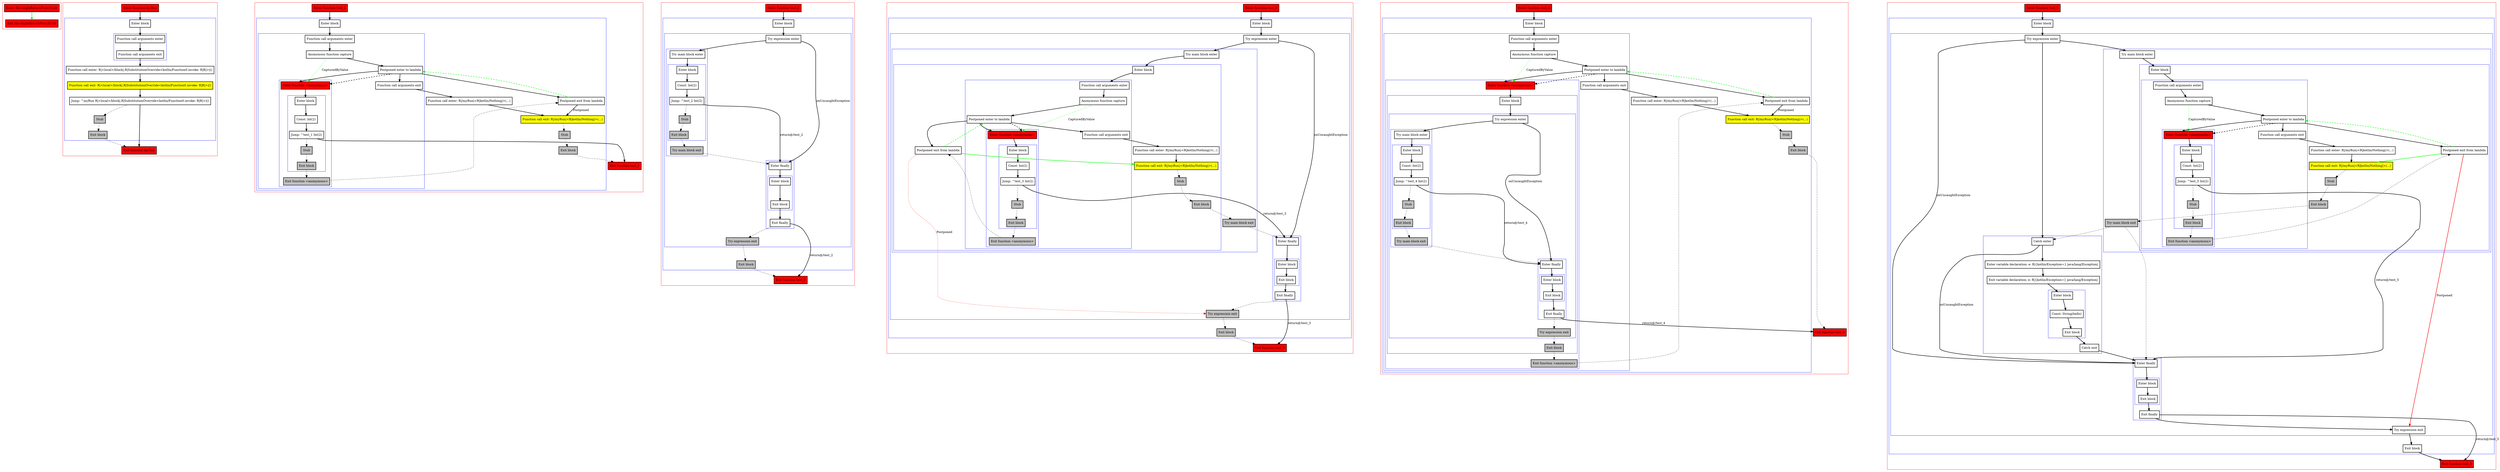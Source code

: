 digraph singleReturnFromTry_kt {
    graph [nodesep=3]
    node [shape=box penwidth=2]
    edge [penwidth=2]

    subgraph cluster_0 {
        color=red
        0 [label="Enter file singleReturnFromTry.kt" style="filled" fillcolor=red];
        1 [label="Exit file singleReturnFromTry.kt" style="filled" fillcolor=red];
    }
    0 -> {1} [color=green];

    subgraph cluster_1 {
        color=red
        2 [label="Enter function myRun" style="filled" fillcolor=red];
        subgraph cluster_2 {
            color=blue
            3 [label="Enter block"];
            subgraph cluster_3 {
                color=blue
                4 [label="Function call arguments enter"];
                5 [label="Function call arguments exit"];
            }
            6 [label="Function call enter: R|<local>/block|.R|SubstitutionOverride<kotlin/Function0.invoke: R|R|>|()"];
            7 [label="Function call exit: R|<local>/block|.R|SubstitutionOverride<kotlin/Function0.invoke: R|R|>|()" style="filled" fillcolor=yellow];
            8 [label="Jump: ^myRun R|<local>/block|.R|SubstitutionOverride<kotlin/Function0.invoke: R|R|>|()"];
            9 [label="Stub" style="filled" fillcolor=gray];
            10 [label="Exit block" style="filled" fillcolor=gray];
        }
        11 [label="Exit function myRun" style="filled" fillcolor=red];
    }
    2 -> {3};
    3 -> {4};
    4 -> {5};
    5 -> {6};
    6 -> {7};
    7 -> {8};
    8 -> {11};
    8 -> {9} [style=dotted];
    9 -> {10} [style=dotted];
    10 -> {11} [style=dotted];

    subgraph cluster_4 {
        color=red
        12 [label="Enter function test_1" style="filled" fillcolor=red];
        subgraph cluster_5 {
            color=blue
            13 [label="Enter block"];
            subgraph cluster_6 {
                color=blue
                14 [label="Function call arguments enter"];
                15 [label="Anonymous function capture"];
                16 [label="Postponed enter to lambda"];
                subgraph cluster_7 {
                    color=blue
                    17 [label="Enter function <anonymous>" style="filled" fillcolor=red];
                    subgraph cluster_8 {
                        color=blue
                        18 [label="Enter block"];
                        19 [label="Const: Int(2)"];
                        20 [label="Jump: ^test_1 Int(2)"];
                        21 [label="Stub" style="filled" fillcolor=gray];
                        22 [label="Exit block" style="filled" fillcolor=gray];
                    }
                    23 [label="Exit function <anonymous>" style="filled" fillcolor=gray];
                }
                24 [label="Function call arguments exit"];
            }
            25 [label="Function call enter: R|/myRun|<R|kotlin/Nothing|>(...)"];
            26 [label="Postponed exit from lambda"];
            27 [label="Function call exit: R|/myRun|<R|kotlin/Nothing|>(...)" style="filled" fillcolor=yellow];
            28 [label="Stub" style="filled" fillcolor=gray];
            29 [label="Exit block" style="filled" fillcolor=gray];
        }
        30 [label="Exit function test_1" style="filled" fillcolor=red];
    }
    12 -> {13};
    13 -> {14};
    14 -> {15};
    15 -> {16};
    15 -> {17} [color=green style=dotted label="CapturedByValue"];
    16 -> {17 24 26};
    16 -> {17} [style=dashed];
    17 -> {18};
    18 -> {19};
    19 -> {20};
    20 -> {30};
    20 -> {21} [style=dotted];
    21 -> {22} [style=dotted];
    22 -> {23} [style=dotted];
    23 -> {26} [style=dotted];
    24 -> {25};
    25 -> {27};
    26 -> {16} [color=green style=dashed];
    26 -> {27} [label="Postponed"];
    27 -> {28} [style=dotted];
    28 -> {29} [style=dotted];
    29 -> {30} [style=dotted];

    subgraph cluster_9 {
        color=red
        31 [label="Enter function test_2" style="filled" fillcolor=red];
        subgraph cluster_10 {
            color=blue
            32 [label="Enter block"];
            subgraph cluster_11 {
                color=blue
                33 [label="Try expression enter"];
                subgraph cluster_12 {
                    color=blue
                    34 [label="Try main block enter"];
                    subgraph cluster_13 {
                        color=blue
                        35 [label="Enter block"];
                        36 [label="Const: Int(2)"];
                        37 [label="Jump: ^test_2 Int(2)"];
                        38 [label="Stub" style="filled" fillcolor=gray];
                        39 [label="Exit block" style="filled" fillcolor=gray];
                    }
                    40 [label="Try main block exit" style="filled" fillcolor=gray];
                }
                subgraph cluster_14 {
                    color=blue
                    41 [label="Enter finally"];
                    subgraph cluster_15 {
                        color=blue
                        42 [label="Enter block"];
                        43 [label="Exit block"];
                    }
                    44 [label="Exit finally"];
                }
                45 [label="Try expression exit" style="filled" fillcolor=gray];
            }
            46 [label="Exit block" style="filled" fillcolor=gray];
        }
        47 [label="Exit function test_2" style="filled" fillcolor=red];
    }
    31 -> {32};
    32 -> {33};
    33 -> {34};
    33 -> {41} [label="onUncaughtException"];
    34 -> {35};
    35 -> {36};
    36 -> {37};
    37 -> {41} [label="return@/test_2"];
    37 -> {38} [style=dotted];
    38 -> {39} [style=dotted];
    39 -> {40} [style=dotted];
    40 -> {41} [style=dotted];
    41 -> {42};
    42 -> {43};
    43 -> {44};
    44 -> {47} [label="return@/test_2"];
    44 -> {45} [style=dotted];
    45 -> {46} [style=dotted];
    46 -> {47} [style=dotted];

    subgraph cluster_16 {
        color=red
        48 [label="Enter function test_3" style="filled" fillcolor=red];
        subgraph cluster_17 {
            color=blue
            49 [label="Enter block"];
            subgraph cluster_18 {
                color=blue
                50 [label="Try expression enter"];
                subgraph cluster_19 {
                    color=blue
                    51 [label="Try main block enter"];
                    subgraph cluster_20 {
                        color=blue
                        52 [label="Enter block"];
                        subgraph cluster_21 {
                            color=blue
                            53 [label="Function call arguments enter"];
                            54 [label="Anonymous function capture"];
                            55 [label="Postponed enter to lambda"];
                            subgraph cluster_22 {
                                color=blue
                                56 [label="Enter function <anonymous>" style="filled" fillcolor=red];
                                subgraph cluster_23 {
                                    color=blue
                                    57 [label="Enter block"];
                                    58 [label="Const: Int(2)"];
                                    59 [label="Jump: ^test_3 Int(2)"];
                                    60 [label="Stub" style="filled" fillcolor=gray];
                                    61 [label="Exit block" style="filled" fillcolor=gray];
                                }
                                62 [label="Exit function <anonymous>" style="filled" fillcolor=gray];
                            }
                            63 [label="Function call arguments exit"];
                        }
                        64 [label="Function call enter: R|/myRun|<R|kotlin/Nothing|>(...)"];
                        65 [label="Postponed exit from lambda"];
                        66 [label="Function call exit: R|/myRun|<R|kotlin/Nothing|>(...)" style="filled" fillcolor=yellow];
                        67 [label="Stub" style="filled" fillcolor=gray];
                        68 [label="Exit block" style="filled" fillcolor=gray];
                    }
                    69 [label="Try main block exit" style="filled" fillcolor=gray];
                }
                subgraph cluster_24 {
                    color=blue
                    70 [label="Enter finally"];
                    subgraph cluster_25 {
                        color=blue
                        71 [label="Enter block"];
                        72 [label="Exit block"];
                    }
                    73 [label="Exit finally"];
                }
                74 [label="Try expression exit" style="filled" fillcolor=gray];
            }
            75 [label="Exit block" style="filled" fillcolor=gray];
        }
        76 [label="Exit function test_3" style="filled" fillcolor=red];
    }
    48 -> {49};
    49 -> {50};
    50 -> {51};
    50 -> {70} [label="onUncaughtException"];
    51 -> {52};
    52 -> {53};
    53 -> {54};
    54 -> {55};
    54 -> {56} [color=green style=dotted label="CapturedByValue"];
    55 -> {56 63 65};
    55 -> {56} [style=dashed];
    56 -> {57};
    57 -> {58};
    58 -> {59};
    59 -> {70} [label="return@/test_3"];
    59 -> {60} [style=dotted];
    60 -> {61} [style=dotted];
    61 -> {62} [style=dotted];
    62 -> {65} [style=dotted];
    63 -> {64};
    64 -> {66};
    65 -> {55} [color=green style=dashed];
    65 -> {66} [color=green];
    65 -> {74} [color=red style=dotted label="Postponed"];
    66 -> {67} [style=dotted];
    67 -> {68} [style=dotted];
    68 -> {69} [style=dotted];
    69 -> {70} [style=dotted];
    70 -> {71};
    71 -> {72};
    72 -> {73};
    73 -> {76} [label="return@/test_3"];
    73 -> {74} [style=dotted];
    74 -> {75} [style=dotted];
    75 -> {76} [style=dotted];

    subgraph cluster_26 {
        color=red
        77 [label="Enter function test_4" style="filled" fillcolor=red];
        subgraph cluster_27 {
            color=blue
            78 [label="Enter block"];
            subgraph cluster_28 {
                color=blue
                79 [label="Function call arguments enter"];
                80 [label="Anonymous function capture"];
                81 [label="Postponed enter to lambda"];
                subgraph cluster_29 {
                    color=blue
                    82 [label="Enter function <anonymous>" style="filled" fillcolor=red];
                    subgraph cluster_30 {
                        color=blue
                        83 [label="Enter block"];
                        subgraph cluster_31 {
                            color=blue
                            84 [label="Try expression enter"];
                            subgraph cluster_32 {
                                color=blue
                                85 [label="Try main block enter"];
                                subgraph cluster_33 {
                                    color=blue
                                    86 [label="Enter block"];
                                    87 [label="Const: Int(2)"];
                                    88 [label="Jump: ^test_4 Int(2)"];
                                    89 [label="Stub" style="filled" fillcolor=gray];
                                    90 [label="Exit block" style="filled" fillcolor=gray];
                                }
                                91 [label="Try main block exit" style="filled" fillcolor=gray];
                            }
                            subgraph cluster_34 {
                                color=blue
                                92 [label="Enter finally"];
                                subgraph cluster_35 {
                                    color=blue
                                    93 [label="Enter block"];
                                    94 [label="Exit block"];
                                }
                                95 [label="Exit finally"];
                            }
                            96 [label="Try expression exit" style="filled" fillcolor=gray];
                        }
                        97 [label="Exit block" style="filled" fillcolor=gray];
                    }
                    98 [label="Exit function <anonymous>" style="filled" fillcolor=gray];
                }
                99 [label="Function call arguments exit"];
            }
            100 [label="Function call enter: R|/myRun|<R|kotlin/Nothing|>(...)"];
            101 [label="Postponed exit from lambda"];
            102 [label="Function call exit: R|/myRun|<R|kotlin/Nothing|>(...)" style="filled" fillcolor=yellow];
            103 [label="Stub" style="filled" fillcolor=gray];
            104 [label="Exit block" style="filled" fillcolor=gray];
        }
        105 [label="Exit function test_4" style="filled" fillcolor=red];
    }
    77 -> {78};
    78 -> {79};
    79 -> {80};
    80 -> {81};
    80 -> {82} [color=green style=dotted label="CapturedByValue"];
    81 -> {82 99 101};
    81 -> {82} [style=dashed];
    82 -> {83};
    83 -> {84};
    84 -> {85};
    84 -> {92} [label="onUncaughtException"];
    85 -> {86};
    86 -> {87};
    87 -> {88};
    88 -> {92} [label="return@/test_4"];
    88 -> {89} [style=dotted];
    89 -> {90} [style=dotted];
    90 -> {91} [style=dotted];
    91 -> {92} [style=dotted];
    92 -> {93};
    93 -> {94};
    94 -> {95};
    95 -> {105} [label="return@/test_4"];
    95 -> {96} [style=dotted];
    96 -> {97} [style=dotted];
    97 -> {98} [style=dotted];
    98 -> {101} [style=dotted];
    99 -> {100};
    100 -> {102};
    101 -> {81} [color=green style=dashed];
    101 -> {102} [label="Postponed"];
    102 -> {103} [style=dotted];
    103 -> {104} [style=dotted];
    104 -> {105} [style=dotted];

    subgraph cluster_36 {
        color=red
        106 [label="Enter function test_5" style="filled" fillcolor=red];
        subgraph cluster_37 {
            color=blue
            107 [label="Enter block"];
            subgraph cluster_38 {
                color=blue
                108 [label="Try expression enter"];
                subgraph cluster_39 {
                    color=blue
                    109 [label="Try main block enter"];
                    subgraph cluster_40 {
                        color=blue
                        110 [label="Enter block"];
                        subgraph cluster_41 {
                            color=blue
                            111 [label="Function call arguments enter"];
                            112 [label="Anonymous function capture"];
                            113 [label="Postponed enter to lambda"];
                            subgraph cluster_42 {
                                color=blue
                                114 [label="Enter function <anonymous>" style="filled" fillcolor=red];
                                subgraph cluster_43 {
                                    color=blue
                                    115 [label="Enter block"];
                                    116 [label="Const: Int(2)"];
                                    117 [label="Jump: ^test_5 Int(2)"];
                                    118 [label="Stub" style="filled" fillcolor=gray];
                                    119 [label="Exit block" style="filled" fillcolor=gray];
                                }
                                120 [label="Exit function <anonymous>" style="filled" fillcolor=gray];
                            }
                            121 [label="Function call arguments exit"];
                        }
                        122 [label="Function call enter: R|/myRun|<R|kotlin/Nothing|>(...)"];
                        123 [label="Postponed exit from lambda"];
                        124 [label="Function call exit: R|/myRun|<R|kotlin/Nothing|>(...)" style="filled" fillcolor=yellow];
                        125 [label="Stub" style="filled" fillcolor=gray];
                        126 [label="Exit block" style="filled" fillcolor=gray];
                    }
                    127 [label="Try main block exit" style="filled" fillcolor=gray];
                }
                subgraph cluster_44 {
                    color=blue
                    128 [label="Catch enter"];
                    129 [label="Enter variable declaration: e: R|{kotlin/Exception=} java/lang/Exception|"];
                    130 [label="Exit variable declaration: e: R|{kotlin/Exception=} java/lang/Exception|"];
                    subgraph cluster_45 {
                        color=blue
                        131 [label="Enter block"];
                        132 [label="Const: String(hello)"];
                        133 [label="Exit block"];
                    }
                    134 [label="Catch exit"];
                }
                subgraph cluster_46 {
                    color=blue
                    135 [label="Enter finally"];
                    subgraph cluster_47 {
                        color=blue
                        136 [label="Enter block"];
                        137 [label="Exit block"];
                    }
                    138 [label="Exit finally"];
                }
                139 [label="Try expression exit"];
            }
            140 [label="Exit block"];
        }
        141 [label="Exit function test_5" style="filled" fillcolor=red];
    }
    106 -> {107};
    107 -> {108};
    108 -> {109 128};
    108 -> {135} [label="onUncaughtException"];
    109 -> {110};
    110 -> {111};
    111 -> {112};
    112 -> {113};
    112 -> {114} [color=green style=dotted label="CapturedByValue"];
    113 -> {114 121 123};
    113 -> {114} [style=dashed];
    114 -> {115};
    115 -> {116};
    116 -> {117};
    117 -> {135} [label="return@/test_5"];
    117 -> {118} [style=dotted];
    118 -> {119} [style=dotted];
    119 -> {120} [style=dotted];
    120 -> {123} [style=dotted];
    121 -> {122};
    122 -> {124};
    123 -> {113} [color=green style=dashed];
    123 -> {124} [color=green];
    123 -> {139} [color=red label="Postponed"];
    124 -> {125} [style=dotted];
    125 -> {126} [style=dotted];
    126 -> {127} [style=dotted];
    127 -> {128 135} [style=dotted];
    128 -> {129};
    128 -> {135} [label="onUncaughtException"];
    129 -> {130};
    130 -> {131};
    131 -> {132};
    132 -> {133};
    133 -> {134};
    134 -> {135};
    135 -> {136};
    136 -> {137};
    137 -> {138};
    138 -> {139};
    138 -> {141} [label="return@/test_5"];
    139 -> {140};
    140 -> {141};

}
